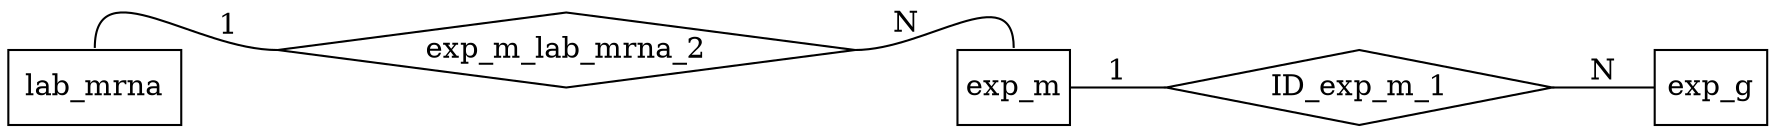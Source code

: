 digraph G {
	rankdir=LR;
	node [shape=box];
	edge [arrowhead=none];
	
exp_m [texlbl="\graphicspath{{/home/jmfernandez/projects/BLUEPRINT/model/BLUEPRINT-doc-template/icons/}} \arrayrulecolor{Black} \begin{tabular}{ c l }  \multicolumn{2}{c}{\textbf{\hyperref[tab:exp_m]{\Large{}Expression - Metadata File}}} \\ \hline \includegraphics[height=1.6ex]{pk.pdf} & \hyperref[column:exp.m.analysis_id]{\textbf{analysis\-\_\-id}} \\ \hyperref[column:lab.mrna.experiment_id]{\includegraphics[height=1.6ex]{fk.pdf}} & \hyperref[column:exp.m.experiment_id]{\textit{experiment\-\_\-id}} \\  & \hyperref[column:exp.m.analysis_group_id]{analysis\-\_\-group\-\_\-id} \\  & \hyperref[column:exp.m.data_status]{data\-\_\-status} \\  & \hyperref[column:exp.m.assembly_version]{assembly\-\_\-version} \\  & \hyperref[column:exp.m.program_versions]{\textbf{\textcolor{gray}{program\-\_\-versions}}} \\  & \hyperref[column:exp.m.alignment_algorithm]{alignment\-\_\-algorithm} \\  & \hyperref[column:exp.m.other_analysis_algorithm]{\textcolor{gray}{other\-\_\-analysis\-\_\-algorithm}} \\  & \hyperref[column:exp.m.notes]{\textcolor{gray}{notes}} \end{tabular}",style="top color=exp_m,rounded corners,drop shadow",margin="0,0"];
exp_g [texlbl="\graphicspath{{/home/jmfernandez/projects/BLUEPRINT/model/BLUEPRINT-doc-template/icons/}} \arrayrulecolor{Black} \begin{tabular}{ c l }  \multicolumn{2}{c}{\textbf{\hyperref[tab:exp_g]{\Large{}Expression - Gene File}}} \\ \hline \hyperref[column:exp.m.analysis_id]{\includegraphics[height=1.6ex]{fkpk.pdf}} & \hyperref[column:exp.g.analysis_id]{\textit{\textbf{analysis\-\_\-id}}} \\ \includegraphics[height=1.6ex]{pk.pdf} & \hyperref[column:exp.g.gene_stable_id]{\textbf{gene\-\_\-stable\-\_\-id}} \\  & \hyperref[column:exp.g.chromosome]{chromosome} \\  & \hyperref[column:exp.g.chromosome_start]{chromosome\-\_\-start} \\  & \hyperref[column:exp.g.chromosome_end]{chromosome\-\_\-end} \\  & \hyperref[column:exp.g.chromosome_strand]{\textcolor{gray}{chromosome\-\_\-strand}} \\  & \hyperref[column:exp.g.quality_score]{\textcolor{gray}{quality\-\_\-score}} \\  & \hyperref[column:exp.g.probability]{\textcolor{gray}{probability}} \\  & \hyperref[column:exp.g.normalized_read_count]{normalized\-\_\-read\-\_\-count} \\  & \hyperref[column:exp.g.raw_read_count]{raw\-\_\-read\-\_\-count} \\  & \hyperref[column:exp.g.normalized_expression_level]{\textcolor{gray}{normalized\-\_\-expression\-\_\-level}} \\  & \hyperref[column:exp.g.reference_sample]{\textcolor{gray}{reference\-\_\-sample}} \\  & \hyperref[column:exp.g.is_annotated]{is\-\_\-annotated} \\  & \hyperref[column:exp.g.probeset_id]{\textcolor{gray}{probeset\-\_\-id}} \\  & \hyperref[column:exp.g.notes]{\textcolor{gray}{notes}} \end{tabular}",style="top color=exp_g,rounded corners,drop shadow,double distance=2pt",margin="0,0"];
	{ rank=same; exp_m }
	
	node [shape=diamond, texlbl="Identifies"];
	
	
	ID_exp_m_1 [style="top color=exp_m,drop shadow,double distance=2pt"];
	exp_m -> ID_exp_m_1  [label="1"];
	ID_exp_m_1 -> exp_g [label="N",style="double distance=2pt"];
	
	node [shape=diamond];
	
	
	exp_m_lab_mrna_2 [style="top color=lab_mrna,drop shadow",texlbl="Relationship"];
	lab_mrna [shape="box",style="top color=lab_mrna,rounded corners,drop shadow",texlbl="\textbf{\hyperref[tab:lab_mrna]{\Large{}mRNA-seq}}"];
	lab_mrna:n -> exp_m_lab_mrna_2:w [label="1"];
	exp_m_lab_mrna_2:e -> exp_m:n [label="N",style="double distance=2pt"];
}
